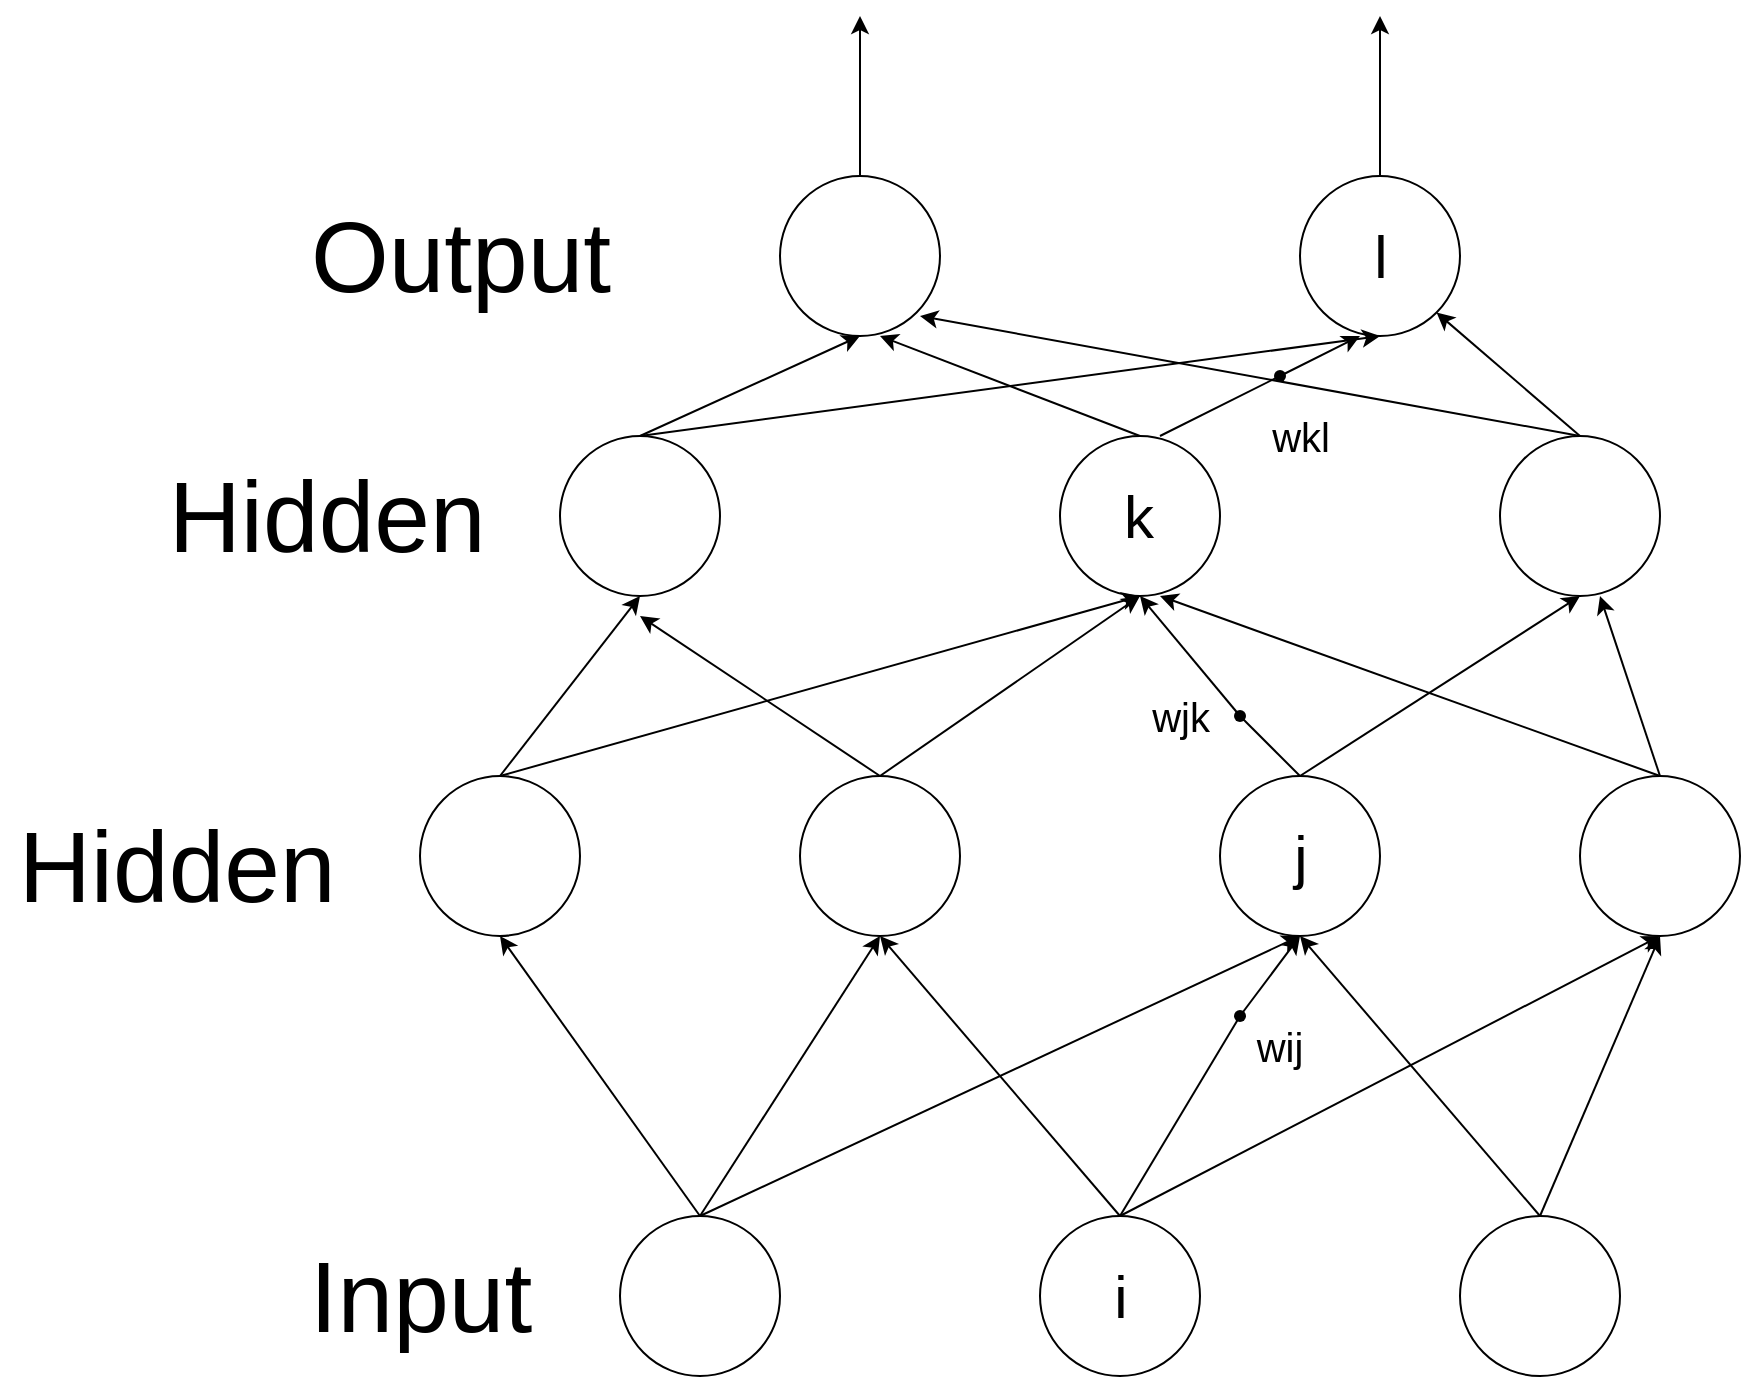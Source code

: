 <mxfile version="14.6.1" type="github">
  <diagram id="8MUFNMOcMA47_--ItaYi" name="Page-1">
    <mxGraphModel dx="1734" dy="1657" grid="1" gridSize="10" guides="1" tooltips="1" connect="1" arrows="1" fold="1" page="1" pageScale="1" pageWidth="827" pageHeight="1169" math="0" shadow="0">
      <root>
        <mxCell id="0" />
        <mxCell id="1" parent="0" />
        <mxCell id="9QflrpmnwY4oMMgqaVNN-1" value="" style="ellipse;whiteSpace=wrap;html=1;aspect=fixed;" parent="1" vertex="1">
          <mxGeometry x="220" y="40" width="80" height="80" as="geometry" />
        </mxCell>
        <mxCell id="9QflrpmnwY4oMMgqaVNN-2" value="" style="ellipse;whiteSpace=wrap;html=1;aspect=fixed;" parent="1" vertex="1">
          <mxGeometry x="480" y="40" width="80" height="80" as="geometry" />
        </mxCell>
        <mxCell id="9QflrpmnwY4oMMgqaVNN-3" value="" style="endArrow=classic;html=1;exitX=0.5;exitY=0;exitDx=0;exitDy=0;" parent="1" source="9QflrpmnwY4oMMgqaVNN-1" edge="1">
          <mxGeometry width="50" height="50" relative="1" as="geometry">
            <mxPoint x="110" y="20" as="sourcePoint" />
            <mxPoint x="260" y="-40" as="targetPoint" />
          </mxGeometry>
        </mxCell>
        <mxCell id="9QflrpmnwY4oMMgqaVNN-4" value="" style="endArrow=classic;html=1;exitX=0.5;exitY=0;exitDx=0;exitDy=0;" parent="1" source="9QflrpmnwY4oMMgqaVNN-2" edge="1">
          <mxGeometry width="50" height="50" relative="1" as="geometry">
            <mxPoint x="360" y="260" as="sourcePoint" />
            <mxPoint x="520" y="-40" as="targetPoint" />
          </mxGeometry>
        </mxCell>
        <mxCell id="9QflrpmnwY4oMMgqaVNN-5" value="" style="ellipse;whiteSpace=wrap;html=1;aspect=fixed;" parent="1" vertex="1">
          <mxGeometry x="110" y="170" width="80" height="80" as="geometry" />
        </mxCell>
        <mxCell id="9QflrpmnwY4oMMgqaVNN-6" value="" style="ellipse;whiteSpace=wrap;html=1;aspect=fixed;" parent="1" vertex="1">
          <mxGeometry x="360" y="170" width="80" height="80" as="geometry" />
        </mxCell>
        <mxCell id="9QflrpmnwY4oMMgqaVNN-7" value="" style="ellipse;whiteSpace=wrap;html=1;aspect=fixed;" parent="1" vertex="1">
          <mxGeometry x="580" y="170" width="80" height="80" as="geometry" />
        </mxCell>
        <mxCell id="9QflrpmnwY4oMMgqaVNN-8" value="" style="ellipse;whiteSpace=wrap;html=1;aspect=fixed;" parent="1" vertex="1">
          <mxGeometry x="40" y="340" width="80" height="80" as="geometry" />
        </mxCell>
        <mxCell id="9QflrpmnwY4oMMgqaVNN-9" value="" style="ellipse;whiteSpace=wrap;html=1;aspect=fixed;" parent="1" vertex="1">
          <mxGeometry x="230" y="340" width="80" height="80" as="geometry" />
        </mxCell>
        <mxCell id="9QflrpmnwY4oMMgqaVNN-10" value="" style="ellipse;whiteSpace=wrap;html=1;aspect=fixed;" parent="1" vertex="1">
          <mxGeometry x="440" y="340" width="80" height="80" as="geometry" />
        </mxCell>
        <mxCell id="9QflrpmnwY4oMMgqaVNN-11" value="" style="ellipse;whiteSpace=wrap;html=1;aspect=fixed;" parent="1" vertex="1">
          <mxGeometry x="620" y="340" width="80" height="80" as="geometry" />
        </mxCell>
        <mxCell id="9QflrpmnwY4oMMgqaVNN-12" value="" style="ellipse;whiteSpace=wrap;html=1;aspect=fixed;" parent="1" vertex="1">
          <mxGeometry x="140" y="560" width="80" height="80" as="geometry" />
        </mxCell>
        <object label="" id="9QflrpmnwY4oMMgqaVNN-13">
          <mxCell style="ellipse;whiteSpace=wrap;html=1;aspect=fixed;" parent="1" vertex="1">
            <mxGeometry x="350" y="560" width="80" height="80" as="geometry" />
          </mxCell>
        </object>
        <mxCell id="9QflrpmnwY4oMMgqaVNN-14" value="" style="ellipse;whiteSpace=wrap;html=1;aspect=fixed;" parent="1" vertex="1">
          <mxGeometry x="560" y="560" width="80" height="80" as="geometry" />
        </mxCell>
        <mxCell id="9QflrpmnwY4oMMgqaVNN-15" value="" style="endArrow=classic;html=1;exitX=0.5;exitY=0;exitDx=0;exitDy=0;entryX=0.5;entryY=1;entryDx=0;entryDy=0;" parent="1" source="9QflrpmnwY4oMMgqaVNN-12" target="9QflrpmnwY4oMMgqaVNN-8" edge="1">
          <mxGeometry width="50" height="50" relative="1" as="geometry">
            <mxPoint x="340" y="560" as="sourcePoint" />
            <mxPoint x="390" y="510" as="targetPoint" />
          </mxGeometry>
        </mxCell>
        <mxCell id="9QflrpmnwY4oMMgqaVNN-16" value="" style="endArrow=classic;html=1;entryX=0.5;entryY=1;entryDx=0;entryDy=0;" parent="1" target="9QflrpmnwY4oMMgqaVNN-9" edge="1">
          <mxGeometry width="50" height="50" relative="1" as="geometry">
            <mxPoint x="180" y="560" as="sourcePoint" />
            <mxPoint x="390" y="510" as="targetPoint" />
          </mxGeometry>
        </mxCell>
        <mxCell id="9QflrpmnwY4oMMgqaVNN-19" value="" style="endArrow=classic;html=1;entryX=0.5;entryY=1;entryDx=0;entryDy=0;" parent="1" target="9QflrpmnwY4oMMgqaVNN-10" edge="1">
          <mxGeometry width="50" height="50" relative="1" as="geometry">
            <mxPoint x="180" y="560" as="sourcePoint" />
            <mxPoint x="390" y="510" as="targetPoint" />
          </mxGeometry>
        </mxCell>
        <mxCell id="9QflrpmnwY4oMMgqaVNN-22" value="" style="endArrow=classic;html=1;exitX=0.5;exitY=0;exitDx=0;exitDy=0;" parent="1" source="9QflrpmnwY4oMMgqaVNN-13" edge="1">
          <mxGeometry width="50" height="50" relative="1" as="geometry">
            <mxPoint x="340" y="560" as="sourcePoint" />
            <mxPoint x="270" y="420" as="targetPoint" />
          </mxGeometry>
        </mxCell>
        <mxCell id="9QflrpmnwY4oMMgqaVNN-23" value="" style="endArrow=classic;html=1;startArrow=none;" parent="1" source="9QflrpmnwY4oMMgqaVNN-48" edge="1">
          <mxGeometry width="50" height="50" relative="1" as="geometry">
            <mxPoint x="390" y="560" as="sourcePoint" />
            <mxPoint x="480" y="420" as="targetPoint" />
          </mxGeometry>
        </mxCell>
        <mxCell id="9QflrpmnwY4oMMgqaVNN-24" value="" style="endArrow=classic;html=1;entryX=0.5;entryY=1;entryDx=0;entryDy=0;" parent="1" target="9QflrpmnwY4oMMgqaVNN-11" edge="1">
          <mxGeometry width="50" height="50" relative="1" as="geometry">
            <mxPoint x="390" y="560" as="sourcePoint" />
            <mxPoint x="660" y="430" as="targetPoint" />
          </mxGeometry>
        </mxCell>
        <mxCell id="9QflrpmnwY4oMMgqaVNN-25" value="" style="endArrow=classic;html=1;exitX=0.5;exitY=0;exitDx=0;exitDy=0;" parent="1" source="9QflrpmnwY4oMMgqaVNN-14" edge="1">
          <mxGeometry width="50" height="50" relative="1" as="geometry">
            <mxPoint x="340" y="560" as="sourcePoint" />
            <mxPoint x="480" y="420" as="targetPoint" />
          </mxGeometry>
        </mxCell>
        <mxCell id="9QflrpmnwY4oMMgqaVNN-26" value="" style="endArrow=classic;html=1;" parent="1" edge="1">
          <mxGeometry width="50" height="50" relative="1" as="geometry">
            <mxPoint x="600" y="560" as="sourcePoint" />
            <mxPoint x="660" y="420" as="targetPoint" />
          </mxGeometry>
        </mxCell>
        <mxCell id="9QflrpmnwY4oMMgqaVNN-27" value="" style="endArrow=classic;html=1;exitX=0.5;exitY=0;exitDx=0;exitDy=0;entryX=0.5;entryY=1;entryDx=0;entryDy=0;" parent="1" source="9QflrpmnwY4oMMgqaVNN-8" target="9QflrpmnwY4oMMgqaVNN-5" edge="1">
          <mxGeometry width="50" height="50" relative="1" as="geometry">
            <mxPoint x="340" y="560" as="sourcePoint" />
            <mxPoint x="120" y="260" as="targetPoint" />
          </mxGeometry>
        </mxCell>
        <mxCell id="9QflrpmnwY4oMMgqaVNN-28" value="" style="endArrow=classic;html=1;entryX=0.5;entryY=1;entryDx=0;entryDy=0;" parent="1" target="9QflrpmnwY4oMMgqaVNN-6" edge="1">
          <mxGeometry width="50" height="50" relative="1" as="geometry">
            <mxPoint x="80" y="340" as="sourcePoint" />
            <mxPoint x="390" y="510" as="targetPoint" />
          </mxGeometry>
        </mxCell>
        <mxCell id="9QflrpmnwY4oMMgqaVNN-29" value="" style="endArrow=classic;html=1;exitX=0.5;exitY=0;exitDx=0;exitDy=0;" parent="1" source="9QflrpmnwY4oMMgqaVNN-9" edge="1">
          <mxGeometry width="50" height="50" relative="1" as="geometry">
            <mxPoint x="340" y="560" as="sourcePoint" />
            <mxPoint x="150" y="260" as="targetPoint" />
          </mxGeometry>
        </mxCell>
        <mxCell id="9QflrpmnwY4oMMgqaVNN-30" value="" style="endArrow=classic;html=1;" parent="1" edge="1">
          <mxGeometry width="50" height="50" relative="1" as="geometry">
            <mxPoint x="270" y="340" as="sourcePoint" />
            <mxPoint x="400" y="250" as="targetPoint" />
          </mxGeometry>
        </mxCell>
        <mxCell id="9QflrpmnwY4oMMgqaVNN-31" value="" style="endArrow=classic;html=1;exitDx=0;exitDy=0;startArrow=none;" parent="1" source="9QflrpmnwY4oMMgqaVNN-50" edge="1">
          <mxGeometry width="50" height="50" relative="1" as="geometry">
            <mxPoint x="340" y="560" as="sourcePoint" />
            <mxPoint x="400" y="250" as="targetPoint" />
          </mxGeometry>
        </mxCell>
        <mxCell id="9QflrpmnwY4oMMgqaVNN-32" value="" style="endArrow=classic;html=1;entryX=0.5;entryY=1;entryDx=0;entryDy=0;" parent="1" target="9QflrpmnwY4oMMgqaVNN-7" edge="1">
          <mxGeometry width="50" height="50" relative="1" as="geometry">
            <mxPoint x="480" y="340" as="sourcePoint" />
            <mxPoint x="390" y="510" as="targetPoint" />
          </mxGeometry>
        </mxCell>
        <mxCell id="9QflrpmnwY4oMMgqaVNN-33" value="" style="endArrow=classic;html=1;exitX=0.5;exitY=0;exitDx=0;exitDy=0;" parent="1" source="9QflrpmnwY4oMMgqaVNN-11" edge="1">
          <mxGeometry width="50" height="50" relative="1" as="geometry">
            <mxPoint x="340" y="560" as="sourcePoint" />
            <mxPoint x="410" y="250" as="targetPoint" />
          </mxGeometry>
        </mxCell>
        <mxCell id="9QflrpmnwY4oMMgqaVNN-34" value="" style="endArrow=classic;html=1;exitX=0.5;exitY=0;exitDx=0;exitDy=0;" parent="1" source="9QflrpmnwY4oMMgqaVNN-11" edge="1">
          <mxGeometry width="50" height="50" relative="1" as="geometry">
            <mxPoint x="340" y="560" as="sourcePoint" />
            <mxPoint x="630" y="250" as="targetPoint" />
          </mxGeometry>
        </mxCell>
        <mxCell id="9QflrpmnwY4oMMgqaVNN-35" value="" style="endArrow=classic;html=1;exitX=0.5;exitY=0;exitDx=0;exitDy=0;" parent="1" source="9QflrpmnwY4oMMgqaVNN-5" edge="1">
          <mxGeometry width="50" height="50" relative="1" as="geometry">
            <mxPoint x="340" y="350" as="sourcePoint" />
            <mxPoint x="260" y="120" as="targetPoint" />
          </mxGeometry>
        </mxCell>
        <mxCell id="9QflrpmnwY4oMMgqaVNN-36" value="" style="endArrow=classic;html=1;entryX=0.5;entryY=1;entryDx=0;entryDy=0;" parent="1" target="9QflrpmnwY4oMMgqaVNN-2" edge="1">
          <mxGeometry width="50" height="50" relative="1" as="geometry">
            <mxPoint x="150" y="170" as="sourcePoint" />
            <mxPoint x="390" y="300" as="targetPoint" />
          </mxGeometry>
        </mxCell>
        <mxCell id="9QflrpmnwY4oMMgqaVNN-37" value="" style="endArrow=classic;html=1;exitX=0.5;exitY=0;exitDx=0;exitDy=0;" parent="1" source="9QflrpmnwY4oMMgqaVNN-6" edge="1">
          <mxGeometry width="50" height="50" relative="1" as="geometry">
            <mxPoint x="340" y="350" as="sourcePoint" />
            <mxPoint x="270" y="120" as="targetPoint" />
          </mxGeometry>
        </mxCell>
        <mxCell id="9QflrpmnwY4oMMgqaVNN-38" value="" style="endArrow=classic;html=1;startArrow=none;" parent="1" source="9QflrpmnwY4oMMgqaVNN-53" edge="1">
          <mxGeometry width="50" height="50" relative="1" as="geometry">
            <mxPoint x="410" y="170" as="sourcePoint" />
            <mxPoint x="510" y="120" as="targetPoint" />
          </mxGeometry>
        </mxCell>
        <mxCell id="9QflrpmnwY4oMMgqaVNN-39" value="" style="endArrow=classic;html=1;" parent="1" edge="1">
          <mxGeometry width="50" height="50" relative="1" as="geometry">
            <mxPoint x="620" y="170" as="sourcePoint" />
            <mxPoint x="290" y="110" as="targetPoint" />
          </mxGeometry>
        </mxCell>
        <mxCell id="9QflrpmnwY4oMMgqaVNN-40" value="" style="endArrow=classic;html=1;entryX=1;entryY=1;entryDx=0;entryDy=0;" parent="1" target="9QflrpmnwY4oMMgqaVNN-2" edge="1">
          <mxGeometry width="50" height="50" relative="1" as="geometry">
            <mxPoint x="620" y="170" as="sourcePoint" />
            <mxPoint x="390" y="300" as="targetPoint" />
          </mxGeometry>
        </mxCell>
        <mxCell id="9QflrpmnwY4oMMgqaVNN-41" value="i&lt;br style=&quot;font-size: 30px;&quot;&gt;" style="text;html=1;resizable=0;autosize=1;align=center;verticalAlign=middle;points=[];fillColor=none;strokeColor=none;rounded=0;fontSize=30;" parent="1" vertex="1">
          <mxGeometry x="380" y="580" width="20" height="40" as="geometry" />
        </mxCell>
        <mxCell id="9QflrpmnwY4oMMgqaVNN-45" value="j&lt;br&gt;" style="text;html=1;resizable=0;autosize=1;align=center;verticalAlign=middle;points=[];fillColor=none;strokeColor=none;rounded=0;fontSize=30;" parent="1" vertex="1">
          <mxGeometry x="470" y="360" width="20" height="40" as="geometry" />
        </mxCell>
        <mxCell id="9QflrpmnwY4oMMgqaVNN-46" value="k" style="text;html=1;resizable=0;autosize=1;align=center;verticalAlign=middle;points=[];fillColor=none;strokeColor=none;rounded=0;fontSize=30;" parent="1" vertex="1">
          <mxGeometry x="384" y="190" width="30" height="40" as="geometry" />
        </mxCell>
        <mxCell id="9QflrpmnwY4oMMgqaVNN-47" value="l&lt;br&gt;" style="text;html=1;resizable=0;autosize=1;align=center;verticalAlign=middle;points=[];fillColor=none;strokeColor=none;rounded=0;fontSize=30;" parent="1" vertex="1">
          <mxGeometry x="510" y="60" width="20" height="40" as="geometry" />
        </mxCell>
        <mxCell id="9QflrpmnwY4oMMgqaVNN-48" value="" style="shape=waypoint;sketch=0;size=6;pointerEvents=1;points=[];fillColor=none;resizable=0;rotatable=0;perimeter=centerPerimeter;snapToPoint=1;fontSize=30;" parent="1" vertex="1">
          <mxGeometry x="430" y="440" width="40" height="40" as="geometry" />
        </mxCell>
        <mxCell id="9QflrpmnwY4oMMgqaVNN-49" value="" style="endArrow=none;html=1;" parent="1" target="9QflrpmnwY4oMMgqaVNN-48" edge="1">
          <mxGeometry width="50" height="50" relative="1" as="geometry">
            <mxPoint x="390" y="560" as="sourcePoint" />
            <mxPoint x="480" y="420" as="targetPoint" />
          </mxGeometry>
        </mxCell>
        <mxCell id="9QflrpmnwY4oMMgqaVNN-50" value="" style="shape=waypoint;sketch=0;size=6;pointerEvents=1;points=[];fillColor=none;resizable=0;rotatable=0;perimeter=centerPerimeter;snapToPoint=1;fontSize=30;" parent="1" vertex="1">
          <mxGeometry x="430" y="290" width="40" height="40" as="geometry" />
        </mxCell>
        <mxCell id="9QflrpmnwY4oMMgqaVNN-52" value="" style="endArrow=none;html=1;exitX=0.5;exitY=0;exitDx=0;exitDy=0;" parent="1" source="9QflrpmnwY4oMMgqaVNN-10" target="9QflrpmnwY4oMMgqaVNN-50" edge="1">
          <mxGeometry width="50" height="50" relative="1" as="geometry">
            <mxPoint x="480" y="340" as="sourcePoint" />
            <mxPoint x="400" y="250" as="targetPoint" />
          </mxGeometry>
        </mxCell>
        <mxCell id="9QflrpmnwY4oMMgqaVNN-53" value="" style="shape=waypoint;sketch=0;size=6;pointerEvents=1;points=[];fillColor=none;resizable=0;rotatable=0;perimeter=centerPerimeter;snapToPoint=1;fontSize=30;" parent="1" vertex="1">
          <mxGeometry x="450" y="120" width="40" height="40" as="geometry" />
        </mxCell>
        <mxCell id="9QflrpmnwY4oMMgqaVNN-55" value="" style="endArrow=none;html=1;" parent="1" target="9QflrpmnwY4oMMgqaVNN-53" edge="1">
          <mxGeometry width="50" height="50" relative="1" as="geometry">
            <mxPoint x="410" y="170" as="sourcePoint" />
            <mxPoint x="510.0" y="120" as="targetPoint" />
          </mxGeometry>
        </mxCell>
        <mxCell id="9QflrpmnwY4oMMgqaVNN-56" value="wij&lt;br&gt;" style="text;html=1;strokeColor=none;fillColor=none;align=center;verticalAlign=middle;whiteSpace=wrap;rounded=0;fontSize=20;" parent="1" vertex="1">
          <mxGeometry x="450" y="460" width="40" height="30" as="geometry" />
        </mxCell>
        <mxCell id="9QflrpmnwY4oMMgqaVNN-57" value="wjk" style="text;html=1;resizable=0;autosize=1;align=center;verticalAlign=middle;points=[];fillColor=none;strokeColor=none;rounded=0;fontSize=20;" parent="1" vertex="1">
          <mxGeometry x="400" y="295" width="40" height="30" as="geometry" />
        </mxCell>
        <mxCell id="9QflrpmnwY4oMMgqaVNN-58" value="wkl" style="text;html=1;resizable=0;autosize=1;align=center;verticalAlign=middle;points=[];fillColor=none;strokeColor=none;rounded=0;fontSize=20;" parent="1" vertex="1">
          <mxGeometry x="460" y="155" width="40" height="30" as="geometry" />
        </mxCell>
        <mxCell id="9QflrpmnwY4oMMgqaVNN-59" value="Input" style="text;html=1;resizable=0;autosize=1;align=center;verticalAlign=middle;points=[];fillColor=none;strokeColor=none;rounded=0;fontSize=50;" parent="1" vertex="1">
          <mxGeometry x="-25" y="565" width="130" height="70" as="geometry" />
        </mxCell>
        <mxCell id="9QflrpmnwY4oMMgqaVNN-60" value="Hidden&amp;nbsp;" style="text;html=1;resizable=0;autosize=1;align=center;verticalAlign=middle;points=[];fillColor=none;strokeColor=none;rounded=0;fontSize=50;" parent="1" vertex="1">
          <mxGeometry x="-170" y="350" width="190" height="70" as="geometry" />
        </mxCell>
        <mxCell id="9QflrpmnwY4oMMgqaVNN-61" value="Hidden&amp;nbsp;" style="text;html=1;resizable=0;autosize=1;align=center;verticalAlign=middle;points=[];fillColor=none;strokeColor=none;rounded=0;fontSize=50;" parent="1" vertex="1">
          <mxGeometry x="-95" y="175" width="190" height="70" as="geometry" />
        </mxCell>
        <mxCell id="9QflrpmnwY4oMMgqaVNN-62" value="Output" style="text;html=1;resizable=0;autosize=1;align=center;verticalAlign=middle;points=[];fillColor=none;strokeColor=none;rounded=0;fontSize=50;" parent="1" vertex="1">
          <mxGeometry x="-25" y="45" width="170" height="70" as="geometry" />
        </mxCell>
      </root>
    </mxGraphModel>
  </diagram>
</mxfile>
